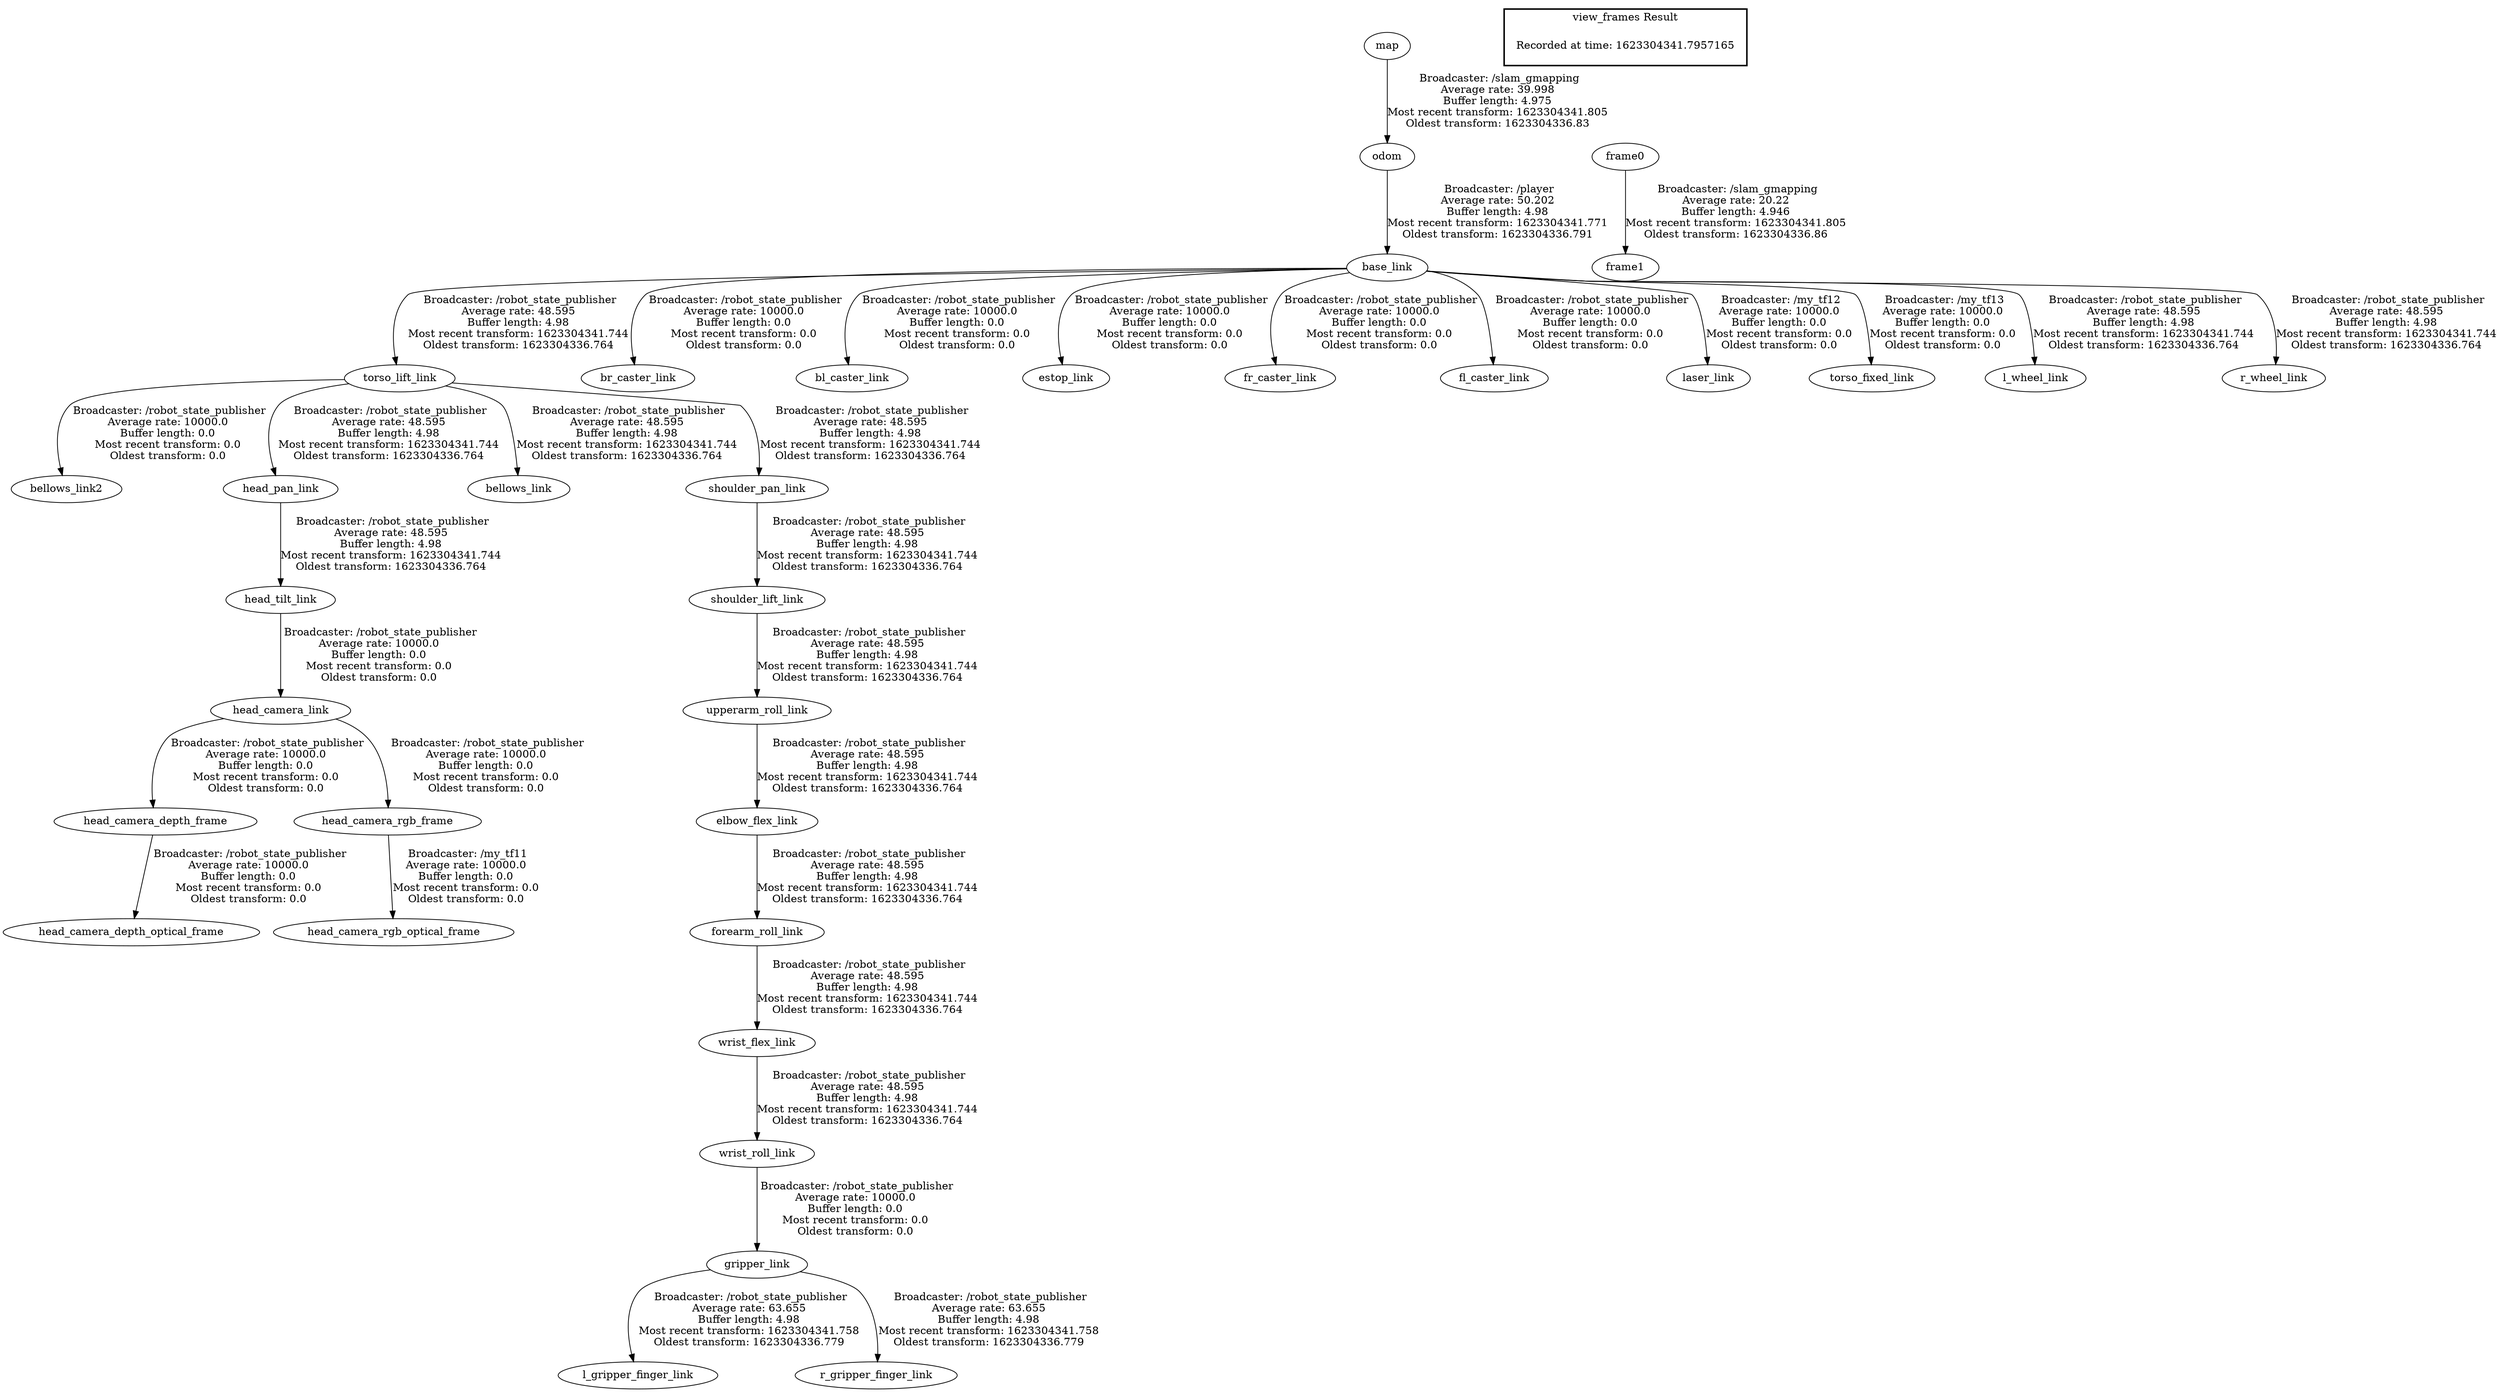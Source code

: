 digraph G {
"gripper_link" -> "l_gripper_finger_link"[label=" Broadcaster: /robot_state_publisher\nAverage rate: 63.655\nBuffer length: 4.98\nMost recent transform: 1623304341.758\nOldest transform: 1623304336.779\n"];
"wrist_roll_link" -> "gripper_link"[label=" Broadcaster: /robot_state_publisher\nAverage rate: 10000.0\nBuffer length: 0.0\nMost recent transform: 0.0\nOldest transform: 0.0\n"];
"gripper_link" -> "r_gripper_finger_link"[label=" Broadcaster: /robot_state_publisher\nAverage rate: 63.655\nBuffer length: 4.98\nMost recent transform: 1623304341.758\nOldest transform: 1623304336.779\n"];
"torso_lift_link" -> "bellows_link2"[label=" Broadcaster: /robot_state_publisher\nAverage rate: 10000.0\nBuffer length: 0.0\nMost recent transform: 0.0\nOldest transform: 0.0\n"];
"base_link" -> "torso_lift_link"[label=" Broadcaster: /robot_state_publisher\nAverage rate: 48.595\nBuffer length: 4.98\nMost recent transform: 1623304341.744\nOldest transform: 1623304336.764\n"];
"base_link" -> "br_caster_link"[label=" Broadcaster: /robot_state_publisher\nAverage rate: 10000.0\nBuffer length: 0.0\nMost recent transform: 0.0\nOldest transform: 0.0\n"];
"odom" -> "base_link"[label=" Broadcaster: /player\nAverage rate: 50.202\nBuffer length: 4.98\nMost recent transform: 1623304341.771\nOldest transform: 1623304336.791\n"];
"head_camera_link" -> "head_camera_depth_frame"[label=" Broadcaster: /robot_state_publisher\nAverage rate: 10000.0\nBuffer length: 0.0\nMost recent transform: 0.0\nOldest transform: 0.0\n"];
"head_tilt_link" -> "head_camera_link"[label=" Broadcaster: /robot_state_publisher\nAverage rate: 10000.0\nBuffer length: 0.0\nMost recent transform: 0.0\nOldest transform: 0.0\n"];
"base_link" -> "bl_caster_link"[label=" Broadcaster: /robot_state_publisher\nAverage rate: 10000.0\nBuffer length: 0.0\nMost recent transform: 0.0\nOldest transform: 0.0\n"];
"base_link" -> "estop_link"[label=" Broadcaster: /robot_state_publisher\nAverage rate: 10000.0\nBuffer length: 0.0\nMost recent transform: 0.0\nOldest transform: 0.0\n"];
"base_link" -> "fr_caster_link"[label=" Broadcaster: /robot_state_publisher\nAverage rate: 10000.0\nBuffer length: 0.0\nMost recent transform: 0.0\nOldest transform: 0.0\n"];
"base_link" -> "fl_caster_link"[label=" Broadcaster: /robot_state_publisher\nAverage rate: 10000.0\nBuffer length: 0.0\nMost recent transform: 0.0\nOldest transform: 0.0\n"];
"wrist_flex_link" -> "wrist_roll_link"[label=" Broadcaster: /robot_state_publisher\nAverage rate: 48.595\nBuffer length: 4.98\nMost recent transform: 1623304341.744\nOldest transform: 1623304336.764\n"];
"map" -> "odom"[label=" Broadcaster: /slam_gmapping\nAverage rate: 39.998\nBuffer length: 4.975\nMost recent transform: 1623304341.805\nOldest transform: 1623304336.83\n"];
"head_pan_link" -> "head_tilt_link"[label=" Broadcaster: /robot_state_publisher\nAverage rate: 48.595\nBuffer length: 4.98\nMost recent transform: 1623304341.744\nOldest transform: 1623304336.764\n"];
"head_camera_depth_frame" -> "head_camera_depth_optical_frame"[label=" Broadcaster: /robot_state_publisher\nAverage rate: 10000.0\nBuffer length: 0.0\nMost recent transform: 0.0\nOldest transform: 0.0\n"];
"head_camera_link" -> "head_camera_rgb_frame"[label=" Broadcaster: /robot_state_publisher\nAverage rate: 10000.0\nBuffer length: 0.0\nMost recent transform: 0.0\nOldest transform: 0.0\n"];
"head_camera_rgb_frame" -> "head_camera_rgb_optical_frame"[label=" Broadcaster: /my_tf11\nAverage rate: 10000.0\nBuffer length: 0.0\nMost recent transform: 0.0\nOldest transform: 0.0\n"];
"base_link" -> "laser_link"[label=" Broadcaster: /my_tf12\nAverage rate: 10000.0\nBuffer length: 0.0\nMost recent transform: 0.0\nOldest transform: 0.0\n"];
"base_link" -> "torso_fixed_link"[label=" Broadcaster: /my_tf13\nAverage rate: 10000.0\nBuffer length: 0.0\nMost recent transform: 0.0\nOldest transform: 0.0\n"];
"torso_lift_link" -> "bellows_link"[label=" Broadcaster: /robot_state_publisher\nAverage rate: 48.595\nBuffer length: 4.98\nMost recent transform: 1623304341.744\nOldest transform: 1623304336.764\n"];
"upperarm_roll_link" -> "elbow_flex_link"[label=" Broadcaster: /robot_state_publisher\nAverage rate: 48.595\nBuffer length: 4.98\nMost recent transform: 1623304341.744\nOldest transform: 1623304336.764\n"];
"shoulder_lift_link" -> "upperarm_roll_link"[label=" Broadcaster: /robot_state_publisher\nAverage rate: 48.595\nBuffer length: 4.98\nMost recent transform: 1623304341.744\nOldest transform: 1623304336.764\n"];
"elbow_flex_link" -> "forearm_roll_link"[label=" Broadcaster: /robot_state_publisher\nAverage rate: 48.595\nBuffer length: 4.98\nMost recent transform: 1623304341.744\nOldest transform: 1623304336.764\n"];
"torso_lift_link" -> "head_pan_link"[label=" Broadcaster: /robot_state_publisher\nAverage rate: 48.595\nBuffer length: 4.98\nMost recent transform: 1623304341.744\nOldest transform: 1623304336.764\n"];
"base_link" -> "l_wheel_link"[label=" Broadcaster: /robot_state_publisher\nAverage rate: 48.595\nBuffer length: 4.98\nMost recent transform: 1623304341.744\nOldest transform: 1623304336.764\n"];
"base_link" -> "r_wheel_link"[label=" Broadcaster: /robot_state_publisher\nAverage rate: 48.595\nBuffer length: 4.98\nMost recent transform: 1623304341.744\nOldest transform: 1623304336.764\n"];
"shoulder_pan_link" -> "shoulder_lift_link"[label=" Broadcaster: /robot_state_publisher\nAverage rate: 48.595\nBuffer length: 4.98\nMost recent transform: 1623304341.744\nOldest transform: 1623304336.764\n"];
"torso_lift_link" -> "shoulder_pan_link"[label=" Broadcaster: /robot_state_publisher\nAverage rate: 48.595\nBuffer length: 4.98\nMost recent transform: 1623304341.744\nOldest transform: 1623304336.764\n"];
"forearm_roll_link" -> "wrist_flex_link"[label=" Broadcaster: /robot_state_publisher\nAverage rate: 48.595\nBuffer length: 4.98\nMost recent transform: 1623304341.744\nOldest transform: 1623304336.764\n"];
"frame0" -> "frame1"[label=" Broadcaster: /slam_gmapping\nAverage rate: 20.22\nBuffer length: 4.946\nMost recent transform: 1623304341.805\nOldest transform: 1623304336.86\n"];
edge [style=invis];
 subgraph cluster_legend { style=bold; color=black; label ="view_frames Result";
"Recorded at time: 1623304341.7957165"[ shape=plaintext ] ;
}->"frame0";
}